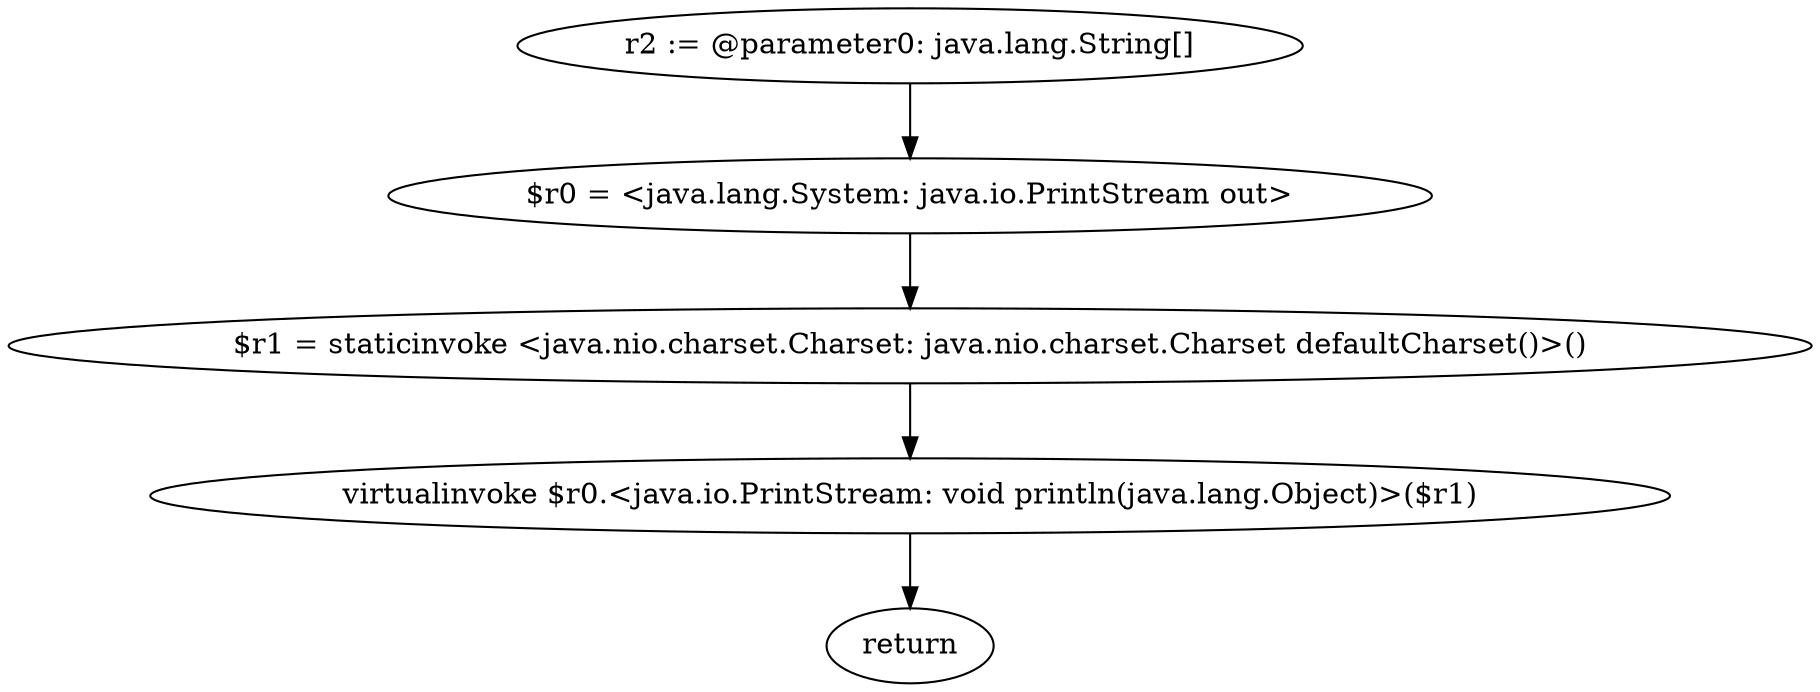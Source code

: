 digraph "unitGraph" {
    "r2 := @parameter0: java.lang.String[]"
    "$r0 = <java.lang.System: java.io.PrintStream out>"
    "$r1 = staticinvoke <java.nio.charset.Charset: java.nio.charset.Charset defaultCharset()>()"
    "virtualinvoke $r0.<java.io.PrintStream: void println(java.lang.Object)>($r1)"
    "return"
    "r2 := @parameter0: java.lang.String[]"->"$r0 = <java.lang.System: java.io.PrintStream out>";
    "$r0 = <java.lang.System: java.io.PrintStream out>"->"$r1 = staticinvoke <java.nio.charset.Charset: java.nio.charset.Charset defaultCharset()>()";
    "$r1 = staticinvoke <java.nio.charset.Charset: java.nio.charset.Charset defaultCharset()>()"->"virtualinvoke $r0.<java.io.PrintStream: void println(java.lang.Object)>($r1)";
    "virtualinvoke $r0.<java.io.PrintStream: void println(java.lang.Object)>($r1)"->"return";
}
